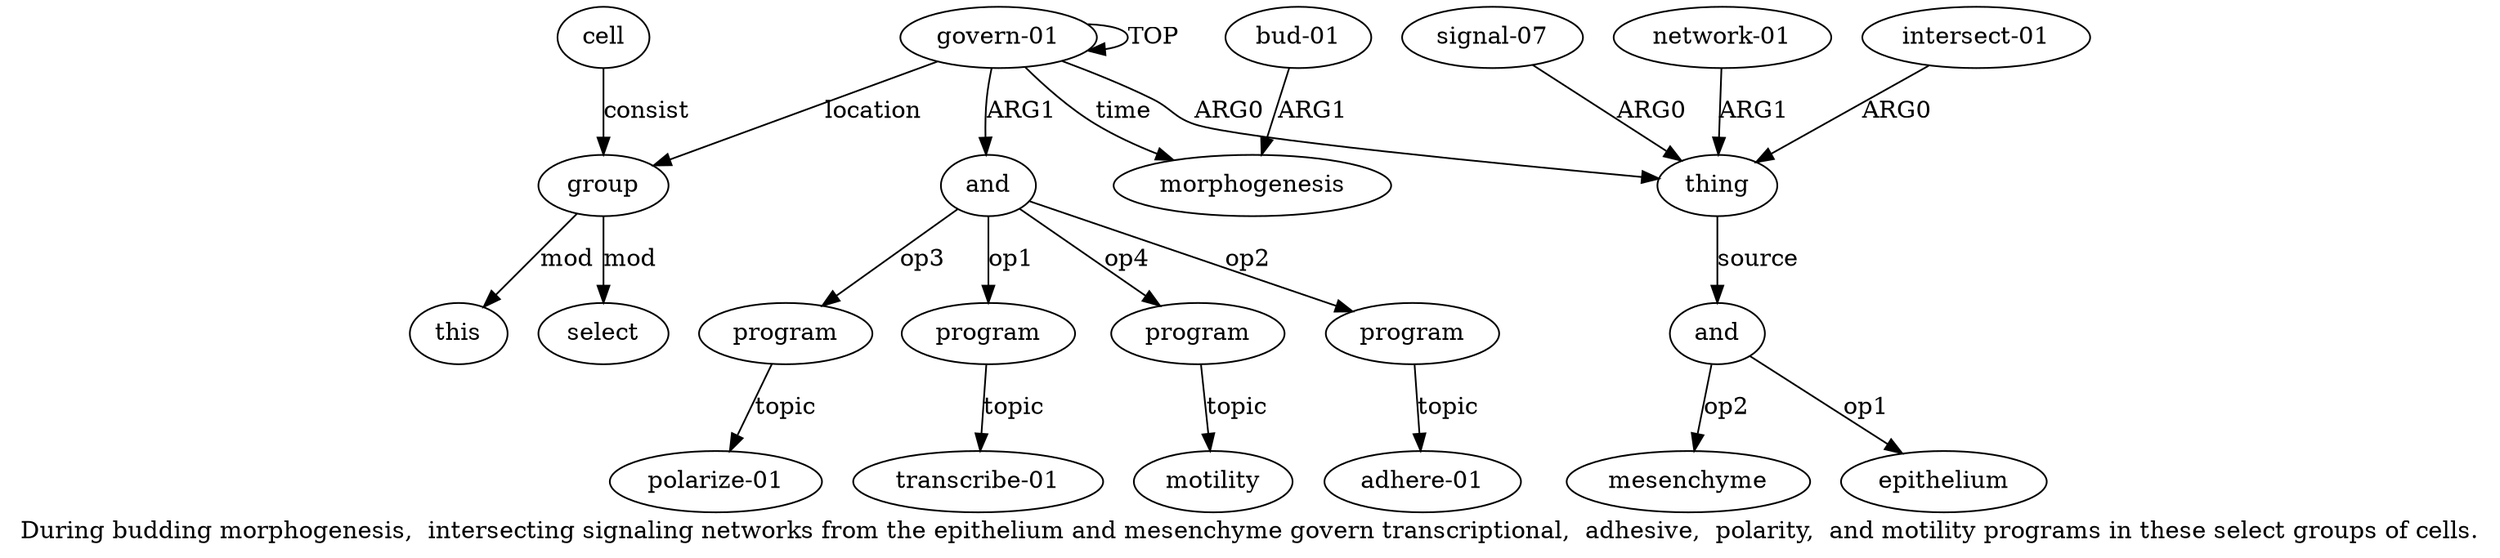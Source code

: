digraph  {
	graph [label="During budding morphogenesis,  intersecting signaling networks from the epithelium and mesenchyme govern transcriptional,  adhesive,  \
polarity,  and motility programs in these select groups of cells."];
	node [label="\N"];
	a20	 [color=black,
		gold_ind=20,
		gold_label=select,
		label=select,
		test_ind=20,
		test_label=select];
	a21	 [color=black,
		gold_ind=21,
		gold_label=morphogenesis,
		label=morphogenesis,
		test_ind=21,
		test_label=morphogenesis];
	a22	 [color=black,
		gold_ind=22,
		gold_label="bud-01",
		label="bud-01",
		test_ind=22,
		test_label="bud-01"];
	a22 -> a21 [key=0,
	color=black,
	gold_label=ARG1,
	label=ARG1,
	test_label=ARG1];
a15 [color=black,
	gold_ind=15,
	gold_label=program,
	label=program,
	test_ind=15,
	test_label=program];
a16 [color=black,
	gold_ind=16,
	gold_label=motility,
	label=motility,
	test_ind=16,
	test_label=motility];
a15 -> a16 [key=0,
color=black,
gold_label=topic,
label=topic,
test_label=topic];
a14 [color=black,
gold_ind=14,
gold_label="polarize-01",
label="polarize-01",
test_ind=14,
test_label="polarize-01"];
a17 [color=black,
gold_ind=17,
gold_label=group,
label=group,
test_ind=17,
test_label=group];
a17 -> a20 [key=0,
color=black,
gold_label=mod,
label=mod,
test_label=mod];
a19 [color=black,
gold_ind=19,
gold_label=this,
label=this,
test_ind=19,
test_label=this];
a17 -> a19 [key=0,
color=black,
gold_label=mod,
label=mod,
test_label=mod];
a11 [color=black,
gold_ind=11,
gold_label=program,
label=program,
test_ind=11,
test_label=program];
a12 [color=black,
gold_ind=12,
gold_label="adhere-01",
label="adhere-01",
test_ind=12,
test_label="adhere-01"];
a11 -> a12 [key=0,
color=black,
gold_label=topic,
label=topic,
test_label=topic];
a10 [color=black,
gold_ind=10,
gold_label="transcribe-01",
label="transcribe-01",
test_ind=10,
test_label="transcribe-01"];
a13 [color=black,
gold_ind=13,
gold_label=program,
label=program,
test_ind=13,
test_label=program];
a13 -> a14 [key=0,
color=black,
gold_label=topic,
label=topic,
test_label=topic];
a18 [color=black,
gold_ind=18,
gold_label=cell,
label=cell,
test_ind=18,
test_label=cell];
a18 -> a17 [key=0,
color=black,
gold_label=consist,
label=consist,
test_label=consist];
a1 [color=black,
gold_ind=1,
gold_label=thing,
label=thing,
test_ind=1,
test_label=thing];
a5 [color=black,
gold_ind=5,
gold_label=and,
label=and,
test_ind=5,
test_label=and];
a1 -> a5 [key=0,
color=black,
gold_label=source,
label=source,
test_label=source];
a0 [color=black,
gold_ind=0,
gold_label="govern-01",
label="govern-01",
test_ind=0,
test_label="govern-01"];
a0 -> a21 [key=0,
color=black,
gold_label=time,
label=time,
test_label=time];
a0 -> a17 [key=0,
color=black,
gold_label=location,
label=location,
test_label=location];
a0 -> a1 [key=0,
color=black,
gold_label=ARG0,
label=ARG0,
test_label=ARG0];
a0 -> a0 [key=0,
color=black,
gold_label=TOP,
label=TOP,
test_label=TOP];
a8 [color=black,
gold_ind=8,
gold_label=and,
label=and,
test_ind=8,
test_label=and];
a0 -> a8 [key=0,
color=black,
gold_label=ARG1,
label=ARG1,
test_label=ARG1];
a3 [color=black,
gold_ind=3,
gold_label="signal-07",
label="signal-07",
test_ind=3,
test_label="signal-07"];
a3 -> a1 [key=0,
color=black,
gold_label=ARG0,
label=ARG0,
test_label=ARG0];
a2 [color=black,
gold_ind=2,
gold_label="network-01",
label="network-01",
test_ind=2,
test_label="network-01"];
a2 -> a1 [key=0,
color=black,
gold_label=ARG1,
label=ARG1,
test_label=ARG1];
a7 [color=black,
gold_ind=7,
gold_label=mesenchyme,
label=mesenchyme,
test_ind=7,
test_label=mesenchyme];
a5 -> a7 [key=0,
color=black,
gold_label=op2,
label=op2,
test_label=op2];
a6 [color=black,
gold_ind=6,
gold_label=epithelium,
label=epithelium,
test_ind=6,
test_label=epithelium];
a5 -> a6 [key=0,
color=black,
gold_label=op1,
label=op1,
test_label=op1];
a4 [color=black,
gold_ind=4,
gold_label="intersect-01",
label="intersect-01",
test_ind=4,
test_label="intersect-01"];
a4 -> a1 [key=0,
color=black,
gold_label=ARG0,
label=ARG0,
test_label=ARG0];
a9 [color=black,
gold_ind=9,
gold_label=program,
label=program,
test_ind=9,
test_label=program];
a9 -> a10 [key=0,
color=black,
gold_label=topic,
label=topic,
test_label=topic];
a8 -> a15 [key=0,
color=black,
gold_label=op4,
label=op4,
test_label=op4];
a8 -> a11 [key=0,
color=black,
gold_label=op2,
label=op2,
test_label=op2];
a8 -> a13 [key=0,
color=black,
gold_label=op3,
label=op3,
test_label=op3];
a8 -> a9 [key=0,
color=black,
gold_label=op1,
label=op1,
test_label=op1];
}
